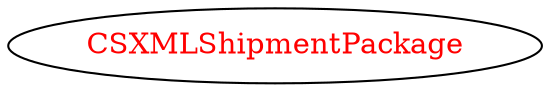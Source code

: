 digraph dependencyGraph {
 concentrate=true;
 ranksep="2.0";
 rankdir="LR"; 
 splines="ortho";
"CSXMLShipmentPackage" [fontcolor="red"];
}